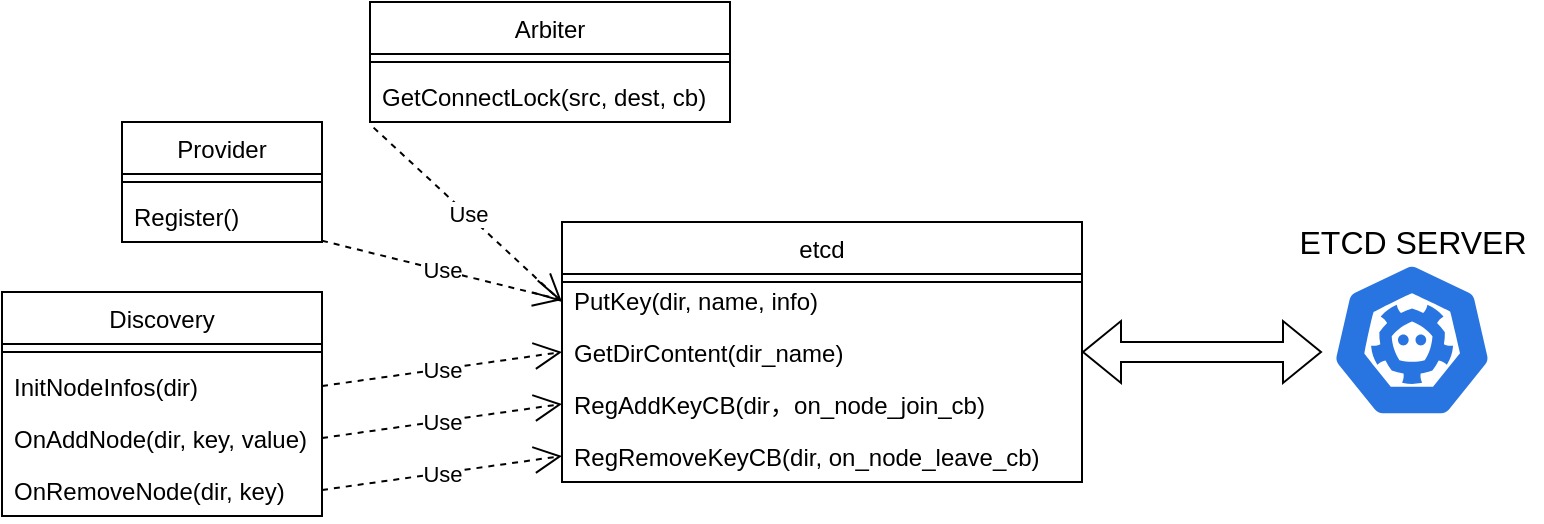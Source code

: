<mxfile version="15.8.6" type="github" pages="2">
  <diagram id="C5RBs43oDa-KdzZeNtuy" name="Page-1">
    <mxGraphModel dx="1038" dy="583" grid="1" gridSize="10" guides="1" tooltips="1" connect="1" arrows="1" fold="1" page="1" pageScale="1" pageWidth="827" pageHeight="1169" math="0" shadow="0">
      <root>
        <mxCell id="WIyWlLk6GJQsqaUBKTNV-0" />
        <mxCell id="WIyWlLk6GJQsqaUBKTNV-1" parent="WIyWlLk6GJQsqaUBKTNV-0" />
        <mxCell id="zkfFHV4jXpPFQw0GAbJ--13" value="Discovery" style="swimlane;fontStyle=0;align=center;verticalAlign=top;childLayout=stackLayout;horizontal=1;startSize=26;horizontalStack=0;resizeParent=1;resizeLast=0;collapsible=1;marginBottom=0;rounded=0;shadow=0;strokeWidth=1;" parent="WIyWlLk6GJQsqaUBKTNV-1" vertex="1">
          <mxGeometry x="50" y="185" width="160" height="112" as="geometry">
            <mxRectangle x="340" y="380" width="170" height="26" as="alternateBounds" />
          </mxGeometry>
        </mxCell>
        <mxCell id="zkfFHV4jXpPFQw0GAbJ--15" value="" style="line;html=1;strokeWidth=1;align=left;verticalAlign=middle;spacingTop=-1;spacingLeft=3;spacingRight=3;rotatable=0;labelPosition=right;points=[];portConstraint=eastwest;" parent="zkfFHV4jXpPFQw0GAbJ--13" vertex="1">
          <mxGeometry y="26" width="160" height="8" as="geometry" />
        </mxCell>
        <mxCell id="4Y2wi3nc-AJw5n9jGa01-5" value="InitNodeInfos(dir)" style="text;align=left;verticalAlign=top;spacingLeft=4;spacingRight=4;overflow=hidden;rotatable=0;points=[[0,0.5],[1,0.5]];portConstraint=eastwest;" parent="zkfFHV4jXpPFQw0GAbJ--13" vertex="1">
          <mxGeometry y="34" width="160" height="26" as="geometry" />
        </mxCell>
        <mxCell id="4Y2wi3nc-AJw5n9jGa01-9" value="OnAddNode(dir, key, value)" style="text;align=left;verticalAlign=top;spacingLeft=4;spacingRight=4;overflow=hidden;rotatable=0;points=[[0,0.5],[1,0.5]];portConstraint=eastwest;rounded=0;shadow=0;html=0;" parent="zkfFHV4jXpPFQw0GAbJ--13" vertex="1">
          <mxGeometry y="60" width="160" height="26" as="geometry" />
        </mxCell>
        <mxCell id="4Y2wi3nc-AJw5n9jGa01-8" value="OnRemoveNode(dir, key)" style="text;align=left;verticalAlign=top;spacingLeft=4;spacingRight=4;overflow=hidden;rotatable=0;points=[[0,0.5],[1,0.5]];portConstraint=eastwest;rounded=0;shadow=0;html=0;" parent="zkfFHV4jXpPFQw0GAbJ--13" vertex="1">
          <mxGeometry y="86" width="160" height="26" as="geometry" />
        </mxCell>
        <mxCell id="zkfFHV4jXpPFQw0GAbJ--17" value="etcd" style="swimlane;fontStyle=0;align=center;verticalAlign=top;childLayout=stackLayout;horizontal=1;startSize=26;horizontalStack=0;resizeParent=1;resizeLast=0;collapsible=1;marginBottom=0;rounded=0;shadow=0;strokeWidth=1;" parent="WIyWlLk6GJQsqaUBKTNV-1" vertex="1">
          <mxGeometry x="330" y="150" width="260" height="130" as="geometry">
            <mxRectangle x="550" y="140" width="160" height="26" as="alternateBounds" />
          </mxGeometry>
        </mxCell>
        <mxCell id="zkfFHV4jXpPFQw0GAbJ--23" value="" style="line;html=1;strokeWidth=1;align=left;verticalAlign=middle;spacingTop=-1;spacingLeft=3;spacingRight=3;rotatable=0;labelPosition=right;points=[];portConstraint=eastwest;" parent="zkfFHV4jXpPFQw0GAbJ--17" vertex="1">
          <mxGeometry y="26" width="260" height="8" as="geometry" />
        </mxCell>
        <mxCell id="4Y2wi3nc-AJw5n9jGa01-0" value="PutKey(dir, name, info) " style="text;align=left;verticalAlign=top;spacingLeft=4;spacingRight=4;overflow=hidden;rotatable=0;points=[[0,0.5],[1,0.5]];portConstraint=eastwest;" parent="WIyWlLk6GJQsqaUBKTNV-1" vertex="1">
          <mxGeometry x="330" y="176" width="260" height="26" as="geometry" />
        </mxCell>
        <mxCell id="4Y2wi3nc-AJw5n9jGa01-1" value="GetDirContent(dir_name)" style="text;align=left;verticalAlign=top;spacingLeft=4;spacingRight=4;overflow=hidden;rotatable=0;points=[[0,0.5],[1,0.5]];portConstraint=eastwest;rounded=0;shadow=0;html=0;" parent="WIyWlLk6GJQsqaUBKTNV-1" vertex="1">
          <mxGeometry x="330" y="202" width="260" height="26" as="geometry" />
        </mxCell>
        <mxCell id="4Y2wi3nc-AJw5n9jGa01-2" value="RegAddKeyCB(dir，on_node_join_cb)&#xa;" style="text;align=left;verticalAlign=top;spacingLeft=4;spacingRight=4;overflow=hidden;rotatable=0;points=[[0,0.5],[1,0.5]];portConstraint=eastwest;rounded=0;shadow=0;html=0;" parent="WIyWlLk6GJQsqaUBKTNV-1" vertex="1">
          <mxGeometry x="330" y="228" width="260" height="26" as="geometry" />
        </mxCell>
        <mxCell id="4Y2wi3nc-AJw5n9jGa01-3" value="RegRemoveKeyCB(dir, on_node_leave_cb)" style="text;align=left;verticalAlign=top;spacingLeft=4;spacingRight=4;overflow=hidden;rotatable=0;points=[[0,0.5],[1,0.5]];portConstraint=eastwest;rounded=0;shadow=0;html=0;" parent="WIyWlLk6GJQsqaUBKTNV-1" vertex="1">
          <mxGeometry x="330" y="254" width="260" height="26" as="geometry" />
        </mxCell>
        <mxCell id="4Y2wi3nc-AJw5n9jGa01-10" value="Provider" style="swimlane;fontStyle=0;align=center;verticalAlign=top;childLayout=stackLayout;horizontal=1;startSize=26;horizontalStack=0;resizeParent=1;resizeLast=0;collapsible=1;marginBottom=0;rounded=0;shadow=0;strokeWidth=1;" parent="WIyWlLk6GJQsqaUBKTNV-1" vertex="1">
          <mxGeometry x="110" y="100" width="100" height="60" as="geometry">
            <mxRectangle x="340" y="380" width="170" height="26" as="alternateBounds" />
          </mxGeometry>
        </mxCell>
        <mxCell id="4Y2wi3nc-AJw5n9jGa01-11" value="" style="line;html=1;strokeWidth=1;align=left;verticalAlign=middle;spacingTop=-1;spacingLeft=3;spacingRight=3;rotatable=0;labelPosition=right;points=[];portConstraint=eastwest;" parent="4Y2wi3nc-AJw5n9jGa01-10" vertex="1">
          <mxGeometry y="26" width="100" height="8" as="geometry" />
        </mxCell>
        <mxCell id="4Y2wi3nc-AJw5n9jGa01-12" value="Register()" style="text;align=left;verticalAlign=top;spacingLeft=4;spacingRight=4;overflow=hidden;rotatable=0;points=[[0,0.5],[1,0.5]];portConstraint=eastwest;" parent="4Y2wi3nc-AJw5n9jGa01-10" vertex="1">
          <mxGeometry y="34" width="100" height="26" as="geometry" />
        </mxCell>
        <mxCell id="4Y2wi3nc-AJw5n9jGa01-15" value="Arbiter" style="swimlane;fontStyle=0;align=center;verticalAlign=top;childLayout=stackLayout;horizontal=1;startSize=26;horizontalStack=0;resizeParent=1;resizeLast=0;collapsible=1;marginBottom=0;rounded=0;shadow=0;strokeWidth=1;" parent="WIyWlLk6GJQsqaUBKTNV-1" vertex="1">
          <mxGeometry x="234" y="40" width="180" height="60" as="geometry">
            <mxRectangle x="340" y="380" width="170" height="26" as="alternateBounds" />
          </mxGeometry>
        </mxCell>
        <mxCell id="4Y2wi3nc-AJw5n9jGa01-16" value="" style="line;html=1;strokeWidth=1;align=left;verticalAlign=middle;spacingTop=-1;spacingLeft=3;spacingRight=3;rotatable=0;labelPosition=right;points=[];portConstraint=eastwest;" parent="4Y2wi3nc-AJw5n9jGa01-15" vertex="1">
          <mxGeometry y="26" width="180" height="8" as="geometry" />
        </mxCell>
        <mxCell id="4Y2wi3nc-AJw5n9jGa01-17" value="GetConnectLock(src, dest, cb)" style="text;align=left;verticalAlign=top;spacingLeft=4;spacingRight=4;overflow=hidden;rotatable=0;points=[[0,0.5],[1,0.5]];portConstraint=eastwest;" parent="4Y2wi3nc-AJw5n9jGa01-15" vertex="1">
          <mxGeometry y="34" width="180" height="26" as="geometry" />
        </mxCell>
        <mxCell id="4Y2wi3nc-AJw5n9jGa01-24" value="Use" style="endArrow=open;endSize=12;dashed=1;html=1;rounded=0;entryX=0;entryY=0.5;entryDx=0;entryDy=0;" parent="WIyWlLk6GJQsqaUBKTNV-1" source="4Y2wi3nc-AJw5n9jGa01-12" target="4Y2wi3nc-AJw5n9jGa01-0" edge="1">
          <mxGeometry width="160" relative="1" as="geometry">
            <mxPoint x="210" y="147" as="sourcePoint" />
            <mxPoint x="370" y="147" as="targetPoint" />
          </mxGeometry>
        </mxCell>
        <mxCell id="4Y2wi3nc-AJw5n9jGa01-27" value="Use" style="endArrow=open;endSize=12;dashed=1;html=1;rounded=0;entryX=0;entryY=0.5;entryDx=0;entryDy=0;exitX=1;exitY=0.5;exitDx=0;exitDy=0;" parent="WIyWlLk6GJQsqaUBKTNV-1" source="4Y2wi3nc-AJw5n9jGa01-5" target="4Y2wi3nc-AJw5n9jGa01-1" edge="1">
          <mxGeometry width="160" relative="1" as="geometry">
            <mxPoint x="210" y="249" as="sourcePoint" />
            <mxPoint x="370" y="249" as="targetPoint" />
          </mxGeometry>
        </mxCell>
        <mxCell id="4Y2wi3nc-AJw5n9jGa01-28" value="Use" style="endArrow=open;endSize=12;dashed=1;html=1;rounded=0;entryX=0;entryY=0.5;entryDx=0;entryDy=0;exitX=1;exitY=0.5;exitDx=0;exitDy=0;" parent="WIyWlLk6GJQsqaUBKTNV-1" source="4Y2wi3nc-AJw5n9jGa01-9" target="4Y2wi3nc-AJw5n9jGa01-2" edge="1">
          <mxGeometry width="160" relative="1" as="geometry">
            <mxPoint x="210.0" y="280" as="sourcePoint" />
            <mxPoint x="330" y="246" as="targetPoint" />
          </mxGeometry>
        </mxCell>
        <mxCell id="4Y2wi3nc-AJw5n9jGa01-29" value="Use" style="endArrow=open;endSize=12;dashed=1;html=1;rounded=0;entryX=0;entryY=0.5;entryDx=0;entryDy=0;exitX=1;exitY=0.5;exitDx=0;exitDy=0;" parent="WIyWlLk6GJQsqaUBKTNV-1" source="4Y2wi3nc-AJw5n9jGa01-8" target="4Y2wi3nc-AJw5n9jGa01-3" edge="1">
          <mxGeometry width="160" relative="1" as="geometry">
            <mxPoint x="210.0" y="314" as="sourcePoint" />
            <mxPoint x="330" y="280" as="targetPoint" />
          </mxGeometry>
        </mxCell>
        <mxCell id="4Y2wi3nc-AJw5n9jGa01-30" value="Use" style="endArrow=open;endSize=12;dashed=1;html=1;rounded=0;exitX=0.01;exitY=1.108;exitDx=0;exitDy=0;exitPerimeter=0;" parent="WIyWlLk6GJQsqaUBKTNV-1" source="4Y2wi3nc-AJw5n9jGa01-17" edge="1">
          <mxGeometry width="160" relative="1" as="geometry">
            <mxPoint x="410" y="100" as="sourcePoint" />
            <mxPoint x="330" y="190" as="targetPoint" />
          </mxGeometry>
        </mxCell>
        <mxCell id="dmj08fTnrslI9JLzT7lh-0" value="" style="html=1;dashed=0;whitespace=wrap;fillColor=#2875E2;strokeColor=#ffffff;points=[[0.005,0.63,0],[0.1,0.2,0],[0.9,0.2,0],[0.5,0,0],[0.995,0.63,0],[0.72,0.99,0],[0.5,1,0],[0.28,0.99,0]];shape=mxgraph.kubernetes.icon;prIcon=etcd" vertex="1" parent="WIyWlLk6GJQsqaUBKTNV-1">
          <mxGeometry x="700" y="170" width="110" height="78" as="geometry" />
        </mxCell>
        <mxCell id="dmj08fTnrslI9JLzT7lh-1" value="&lt;font style=&quot;font-size: 16px&quot;&gt;ETCD SERVER&lt;/font&gt;" style="text;html=1;resizable=0;autosize=1;align=center;verticalAlign=middle;points=[];fillColor=none;strokeColor=none;rounded=0;" vertex="1" parent="WIyWlLk6GJQsqaUBKTNV-1">
          <mxGeometry x="690" y="150" width="130" height="20" as="geometry" />
        </mxCell>
        <mxCell id="dmj08fTnrslI9JLzT7lh-3" value="" style="shape=flexArrow;endArrow=classic;startArrow=classic;html=1;rounded=0;fontSize=16;strokeWidth=1;exitX=1;exitY=0.5;exitDx=0;exitDy=0;" edge="1" parent="WIyWlLk6GJQsqaUBKTNV-1" source="4Y2wi3nc-AJw5n9jGa01-1">
          <mxGeometry width="100" height="100" relative="1" as="geometry">
            <mxPoint x="540" y="420" as="sourcePoint" />
            <mxPoint x="710" y="215" as="targetPoint" />
          </mxGeometry>
        </mxCell>
      </root>
    </mxGraphModel>
  </diagram>
  <diagram id="Q_iNscKIi61CqxNc9VNq" name="Page-2">
    <mxGraphModel dx="1038" dy="583" grid="1" gridSize="10" guides="1" tooltips="1" connect="1" arrows="1" fold="1" page="1" pageScale="1" pageWidth="827" pageHeight="1169" math="0" shadow="0">
      <root>
        <mxCell id="utGlz5kMNU23-kKYX4_B-0" />
        <mxCell id="utGlz5kMNU23-kKYX4_B-1" parent="utGlz5kMNU23-kKYX4_B-0" />
      </root>
    </mxGraphModel>
  </diagram>
</mxfile>
